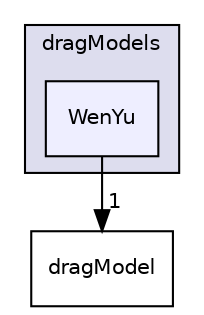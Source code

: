 digraph "WenYu" {
  bgcolor=transparent;
  compound=true
  node [ fontsize="10", fontname="Helvetica"];
  edge [ labelfontsize="10", labelfontname="Helvetica"];
  subgraph clusterdir_c12715deda8d46eba24a898350c37162 {
    graph [ bgcolor="#ddddee", pencolor="black", label="dragModels" fontname="Helvetica", fontsize="10", URL="dir_c12715deda8d46eba24a898350c37162.html"]
  dir_69981de250c77b7d42678b1bbdd0fdef [shape=box, label="WenYu", style="filled", fillcolor="#eeeeff", pencolor="black", URL="dir_69981de250c77b7d42678b1bbdd0fdef.html"];
  }
  dir_c9718ac6a53fe2aa2c810e65c693ba50 [shape=box label="dragModel" URL="dir_c9718ac6a53fe2aa2c810e65c693ba50.html"];
  dir_69981de250c77b7d42678b1bbdd0fdef->dir_c9718ac6a53fe2aa2c810e65c693ba50 [headlabel="1", labeldistance=1.5 headhref="dir_000215_000073.html"];
}
